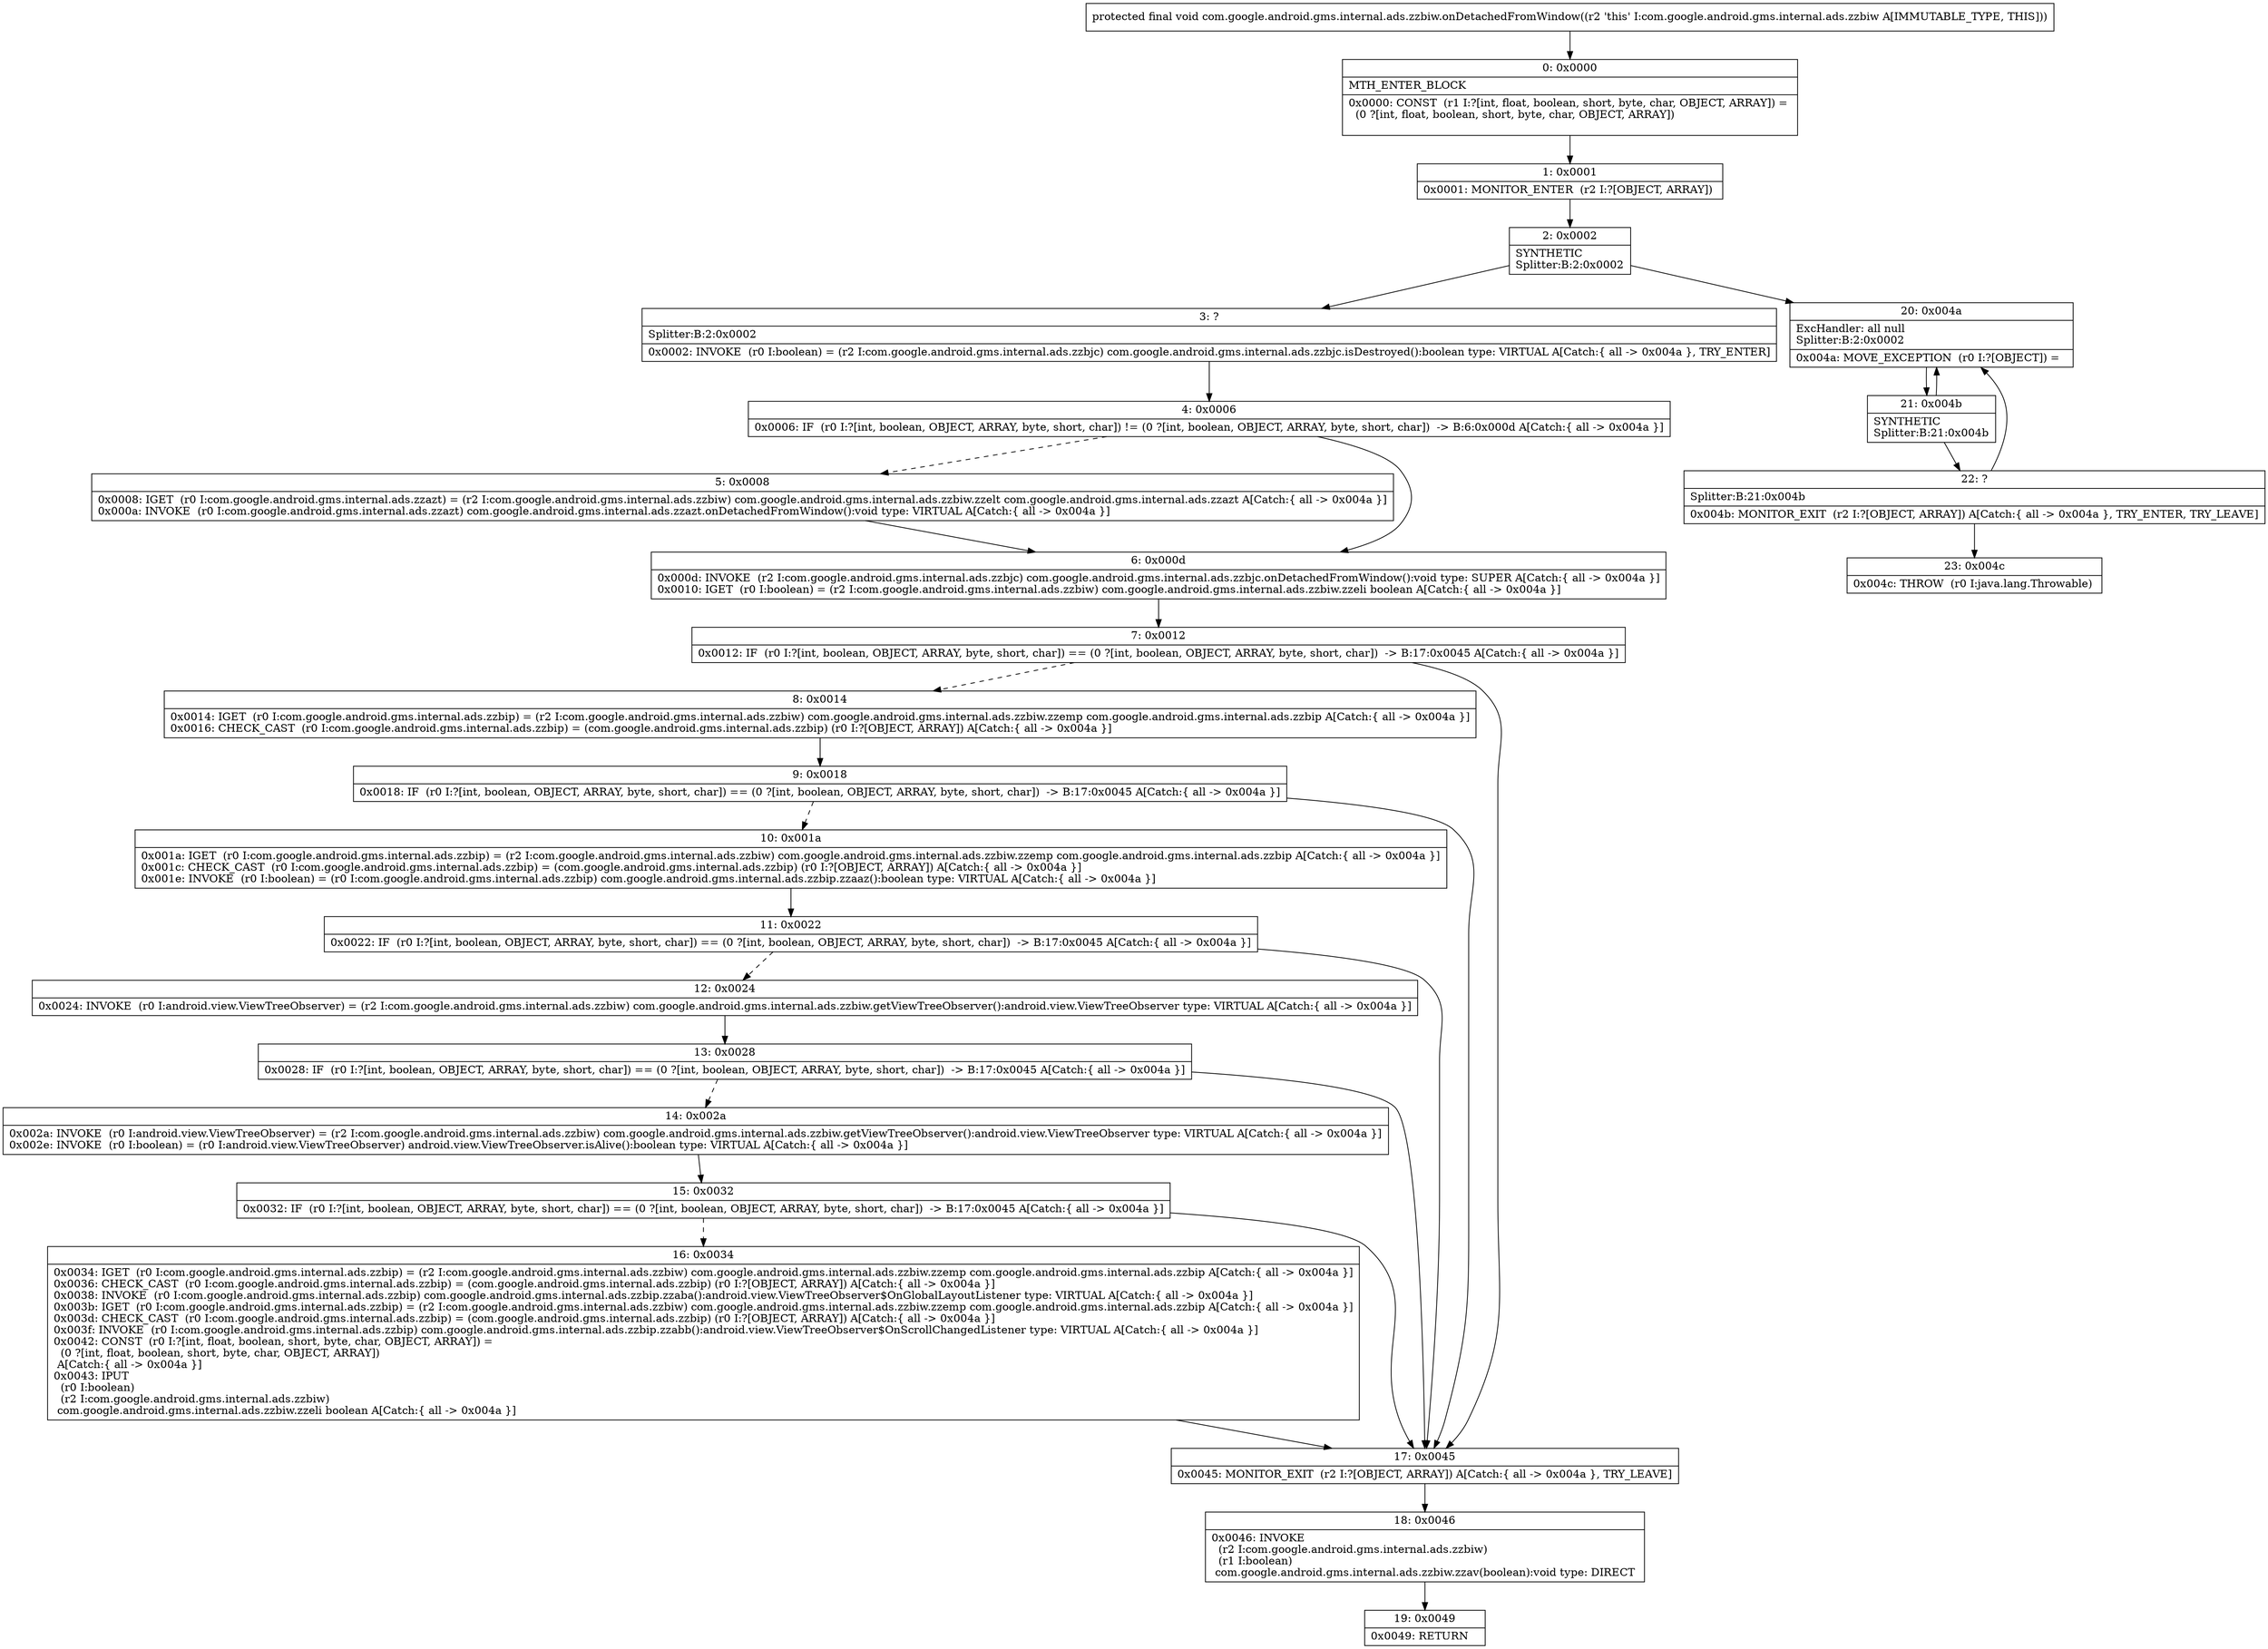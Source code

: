 digraph "CFG forcom.google.android.gms.internal.ads.zzbiw.onDetachedFromWindow()V" {
Node_0 [shape=record,label="{0\:\ 0x0000|MTH_ENTER_BLOCK\l|0x0000: CONST  (r1 I:?[int, float, boolean, short, byte, char, OBJECT, ARRAY]) = \l  (0 ?[int, float, boolean, short, byte, char, OBJECT, ARRAY])\l \l}"];
Node_1 [shape=record,label="{1\:\ 0x0001|0x0001: MONITOR_ENTER  (r2 I:?[OBJECT, ARRAY]) \l}"];
Node_2 [shape=record,label="{2\:\ 0x0002|SYNTHETIC\lSplitter:B:2:0x0002\l}"];
Node_3 [shape=record,label="{3\:\ ?|Splitter:B:2:0x0002\l|0x0002: INVOKE  (r0 I:boolean) = (r2 I:com.google.android.gms.internal.ads.zzbjc) com.google.android.gms.internal.ads.zzbjc.isDestroyed():boolean type: VIRTUAL A[Catch:\{ all \-\> 0x004a \}, TRY_ENTER]\l}"];
Node_4 [shape=record,label="{4\:\ 0x0006|0x0006: IF  (r0 I:?[int, boolean, OBJECT, ARRAY, byte, short, char]) != (0 ?[int, boolean, OBJECT, ARRAY, byte, short, char])  \-\> B:6:0x000d A[Catch:\{ all \-\> 0x004a \}]\l}"];
Node_5 [shape=record,label="{5\:\ 0x0008|0x0008: IGET  (r0 I:com.google.android.gms.internal.ads.zzazt) = (r2 I:com.google.android.gms.internal.ads.zzbiw) com.google.android.gms.internal.ads.zzbiw.zzelt com.google.android.gms.internal.ads.zzazt A[Catch:\{ all \-\> 0x004a \}]\l0x000a: INVOKE  (r0 I:com.google.android.gms.internal.ads.zzazt) com.google.android.gms.internal.ads.zzazt.onDetachedFromWindow():void type: VIRTUAL A[Catch:\{ all \-\> 0x004a \}]\l}"];
Node_6 [shape=record,label="{6\:\ 0x000d|0x000d: INVOKE  (r2 I:com.google.android.gms.internal.ads.zzbjc) com.google.android.gms.internal.ads.zzbjc.onDetachedFromWindow():void type: SUPER A[Catch:\{ all \-\> 0x004a \}]\l0x0010: IGET  (r0 I:boolean) = (r2 I:com.google.android.gms.internal.ads.zzbiw) com.google.android.gms.internal.ads.zzbiw.zzeli boolean A[Catch:\{ all \-\> 0x004a \}]\l}"];
Node_7 [shape=record,label="{7\:\ 0x0012|0x0012: IF  (r0 I:?[int, boolean, OBJECT, ARRAY, byte, short, char]) == (0 ?[int, boolean, OBJECT, ARRAY, byte, short, char])  \-\> B:17:0x0045 A[Catch:\{ all \-\> 0x004a \}]\l}"];
Node_8 [shape=record,label="{8\:\ 0x0014|0x0014: IGET  (r0 I:com.google.android.gms.internal.ads.zzbip) = (r2 I:com.google.android.gms.internal.ads.zzbiw) com.google.android.gms.internal.ads.zzbiw.zzemp com.google.android.gms.internal.ads.zzbip A[Catch:\{ all \-\> 0x004a \}]\l0x0016: CHECK_CAST  (r0 I:com.google.android.gms.internal.ads.zzbip) = (com.google.android.gms.internal.ads.zzbip) (r0 I:?[OBJECT, ARRAY]) A[Catch:\{ all \-\> 0x004a \}]\l}"];
Node_9 [shape=record,label="{9\:\ 0x0018|0x0018: IF  (r0 I:?[int, boolean, OBJECT, ARRAY, byte, short, char]) == (0 ?[int, boolean, OBJECT, ARRAY, byte, short, char])  \-\> B:17:0x0045 A[Catch:\{ all \-\> 0x004a \}]\l}"];
Node_10 [shape=record,label="{10\:\ 0x001a|0x001a: IGET  (r0 I:com.google.android.gms.internal.ads.zzbip) = (r2 I:com.google.android.gms.internal.ads.zzbiw) com.google.android.gms.internal.ads.zzbiw.zzemp com.google.android.gms.internal.ads.zzbip A[Catch:\{ all \-\> 0x004a \}]\l0x001c: CHECK_CAST  (r0 I:com.google.android.gms.internal.ads.zzbip) = (com.google.android.gms.internal.ads.zzbip) (r0 I:?[OBJECT, ARRAY]) A[Catch:\{ all \-\> 0x004a \}]\l0x001e: INVOKE  (r0 I:boolean) = (r0 I:com.google.android.gms.internal.ads.zzbip) com.google.android.gms.internal.ads.zzbip.zzaaz():boolean type: VIRTUAL A[Catch:\{ all \-\> 0x004a \}]\l}"];
Node_11 [shape=record,label="{11\:\ 0x0022|0x0022: IF  (r0 I:?[int, boolean, OBJECT, ARRAY, byte, short, char]) == (0 ?[int, boolean, OBJECT, ARRAY, byte, short, char])  \-\> B:17:0x0045 A[Catch:\{ all \-\> 0x004a \}]\l}"];
Node_12 [shape=record,label="{12\:\ 0x0024|0x0024: INVOKE  (r0 I:android.view.ViewTreeObserver) = (r2 I:com.google.android.gms.internal.ads.zzbiw) com.google.android.gms.internal.ads.zzbiw.getViewTreeObserver():android.view.ViewTreeObserver type: VIRTUAL A[Catch:\{ all \-\> 0x004a \}]\l}"];
Node_13 [shape=record,label="{13\:\ 0x0028|0x0028: IF  (r0 I:?[int, boolean, OBJECT, ARRAY, byte, short, char]) == (0 ?[int, boolean, OBJECT, ARRAY, byte, short, char])  \-\> B:17:0x0045 A[Catch:\{ all \-\> 0x004a \}]\l}"];
Node_14 [shape=record,label="{14\:\ 0x002a|0x002a: INVOKE  (r0 I:android.view.ViewTreeObserver) = (r2 I:com.google.android.gms.internal.ads.zzbiw) com.google.android.gms.internal.ads.zzbiw.getViewTreeObserver():android.view.ViewTreeObserver type: VIRTUAL A[Catch:\{ all \-\> 0x004a \}]\l0x002e: INVOKE  (r0 I:boolean) = (r0 I:android.view.ViewTreeObserver) android.view.ViewTreeObserver.isAlive():boolean type: VIRTUAL A[Catch:\{ all \-\> 0x004a \}]\l}"];
Node_15 [shape=record,label="{15\:\ 0x0032|0x0032: IF  (r0 I:?[int, boolean, OBJECT, ARRAY, byte, short, char]) == (0 ?[int, boolean, OBJECT, ARRAY, byte, short, char])  \-\> B:17:0x0045 A[Catch:\{ all \-\> 0x004a \}]\l}"];
Node_16 [shape=record,label="{16\:\ 0x0034|0x0034: IGET  (r0 I:com.google.android.gms.internal.ads.zzbip) = (r2 I:com.google.android.gms.internal.ads.zzbiw) com.google.android.gms.internal.ads.zzbiw.zzemp com.google.android.gms.internal.ads.zzbip A[Catch:\{ all \-\> 0x004a \}]\l0x0036: CHECK_CAST  (r0 I:com.google.android.gms.internal.ads.zzbip) = (com.google.android.gms.internal.ads.zzbip) (r0 I:?[OBJECT, ARRAY]) A[Catch:\{ all \-\> 0x004a \}]\l0x0038: INVOKE  (r0 I:com.google.android.gms.internal.ads.zzbip) com.google.android.gms.internal.ads.zzbip.zzaba():android.view.ViewTreeObserver$OnGlobalLayoutListener type: VIRTUAL A[Catch:\{ all \-\> 0x004a \}]\l0x003b: IGET  (r0 I:com.google.android.gms.internal.ads.zzbip) = (r2 I:com.google.android.gms.internal.ads.zzbiw) com.google.android.gms.internal.ads.zzbiw.zzemp com.google.android.gms.internal.ads.zzbip A[Catch:\{ all \-\> 0x004a \}]\l0x003d: CHECK_CAST  (r0 I:com.google.android.gms.internal.ads.zzbip) = (com.google.android.gms.internal.ads.zzbip) (r0 I:?[OBJECT, ARRAY]) A[Catch:\{ all \-\> 0x004a \}]\l0x003f: INVOKE  (r0 I:com.google.android.gms.internal.ads.zzbip) com.google.android.gms.internal.ads.zzbip.zzabb():android.view.ViewTreeObserver$OnScrollChangedListener type: VIRTUAL A[Catch:\{ all \-\> 0x004a \}]\l0x0042: CONST  (r0 I:?[int, float, boolean, short, byte, char, OBJECT, ARRAY]) = \l  (0 ?[int, float, boolean, short, byte, char, OBJECT, ARRAY])\l A[Catch:\{ all \-\> 0x004a \}]\l0x0043: IPUT  \l  (r0 I:boolean)\l  (r2 I:com.google.android.gms.internal.ads.zzbiw)\l com.google.android.gms.internal.ads.zzbiw.zzeli boolean A[Catch:\{ all \-\> 0x004a \}]\l}"];
Node_17 [shape=record,label="{17\:\ 0x0045|0x0045: MONITOR_EXIT  (r2 I:?[OBJECT, ARRAY]) A[Catch:\{ all \-\> 0x004a \}, TRY_LEAVE]\l}"];
Node_18 [shape=record,label="{18\:\ 0x0046|0x0046: INVOKE  \l  (r2 I:com.google.android.gms.internal.ads.zzbiw)\l  (r1 I:boolean)\l com.google.android.gms.internal.ads.zzbiw.zzav(boolean):void type: DIRECT \l}"];
Node_19 [shape=record,label="{19\:\ 0x0049|0x0049: RETURN   \l}"];
Node_20 [shape=record,label="{20\:\ 0x004a|ExcHandler: all null\lSplitter:B:2:0x0002\l|0x004a: MOVE_EXCEPTION  (r0 I:?[OBJECT]) =  \l}"];
Node_21 [shape=record,label="{21\:\ 0x004b|SYNTHETIC\lSplitter:B:21:0x004b\l}"];
Node_22 [shape=record,label="{22\:\ ?|Splitter:B:21:0x004b\l|0x004b: MONITOR_EXIT  (r2 I:?[OBJECT, ARRAY]) A[Catch:\{ all \-\> 0x004a \}, TRY_ENTER, TRY_LEAVE]\l}"];
Node_23 [shape=record,label="{23\:\ 0x004c|0x004c: THROW  (r0 I:java.lang.Throwable) \l}"];
MethodNode[shape=record,label="{protected final void com.google.android.gms.internal.ads.zzbiw.onDetachedFromWindow((r2 'this' I:com.google.android.gms.internal.ads.zzbiw A[IMMUTABLE_TYPE, THIS])) }"];
MethodNode -> Node_0;
Node_0 -> Node_1;
Node_1 -> Node_2;
Node_2 -> Node_3;
Node_2 -> Node_20;
Node_3 -> Node_4;
Node_4 -> Node_5[style=dashed];
Node_4 -> Node_6;
Node_5 -> Node_6;
Node_6 -> Node_7;
Node_7 -> Node_8[style=dashed];
Node_7 -> Node_17;
Node_8 -> Node_9;
Node_9 -> Node_10[style=dashed];
Node_9 -> Node_17;
Node_10 -> Node_11;
Node_11 -> Node_12[style=dashed];
Node_11 -> Node_17;
Node_12 -> Node_13;
Node_13 -> Node_14[style=dashed];
Node_13 -> Node_17;
Node_14 -> Node_15;
Node_15 -> Node_16[style=dashed];
Node_15 -> Node_17;
Node_16 -> Node_17;
Node_17 -> Node_18;
Node_18 -> Node_19;
Node_20 -> Node_21;
Node_21 -> Node_22;
Node_21 -> Node_20;
Node_22 -> Node_23;
Node_22 -> Node_20;
}

